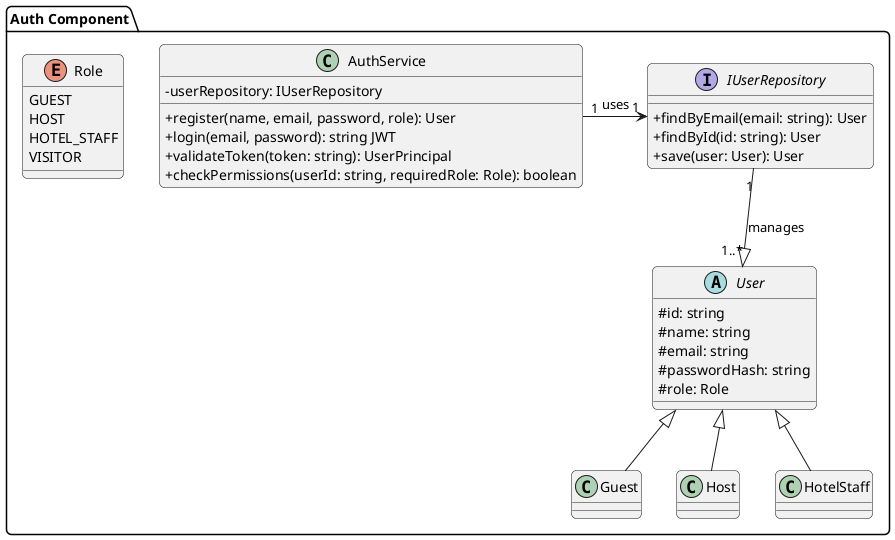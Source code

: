 ﻿@startuml AuthComponentClassDiagram
' Estilo
skinparam classAttributeIconSize 0
skinparam roundcorner 10

package "Auth Component" {

    ' --- Servicio Principal y Repositorio ---
    class AuthService {
        - userRepository: IUserRepository
        + register(name, email, password, role): User
        + login(email, password): string JWT
        + validateToken(token: string): UserPrincipal
        + checkPermissions(userId: string, requiredRole: Role): boolean
    }

    interface IUserRepository {
        + findByEmail(email: string): User
        + findById(id: string): User
        + save(user: User): User
    }

    ' --- Clases de Dominio y Roles ---
    abstract class User {
        # id: string
        # name: string
        # email: string
        # passwordHash: string
        # role: Role
    }

    class Guest extends User {}
    class Host extends User {}
    class HotelStaff extends User {}

    enum Role {
        GUEST
        HOST
        HOTEL_STAFF
        VISITOR
    }

    ' --- Relaciones ---
    AuthService "1" -> "1" IUserRepository : uses
    IUserRepository "1" --|> "1..*" User : manages
}
@enduml